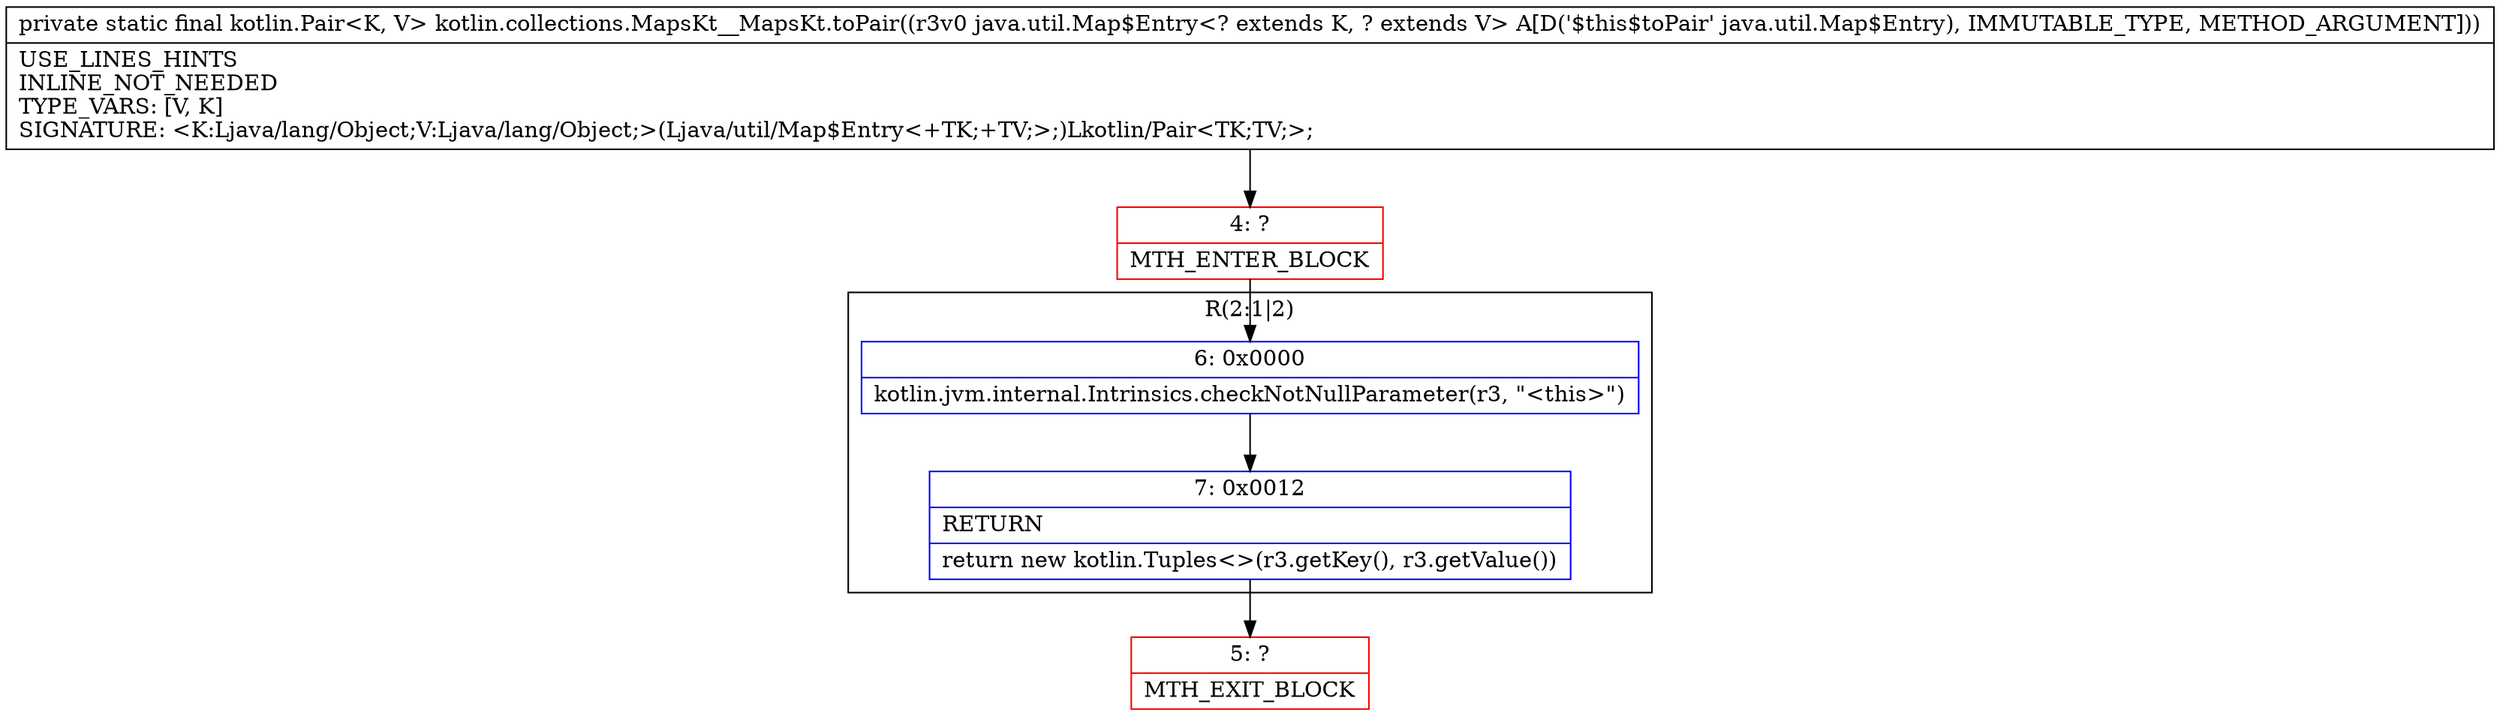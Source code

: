 digraph "CFG forkotlin.collections.MapsKt__MapsKt.toPair(Ljava\/util\/Map$Entry;)Lkotlin\/Pair;" {
subgraph cluster_Region_1220358631 {
label = "R(2:1|2)";
node [shape=record,color=blue];
Node_6 [shape=record,label="{6\:\ 0x0000|kotlin.jvm.internal.Intrinsics.checkNotNullParameter(r3, \"\<this\>\")\l}"];
Node_7 [shape=record,label="{7\:\ 0x0012|RETURN\l|return new kotlin.Tuples\<\>(r3.getKey(), r3.getValue())\l}"];
}
Node_4 [shape=record,color=red,label="{4\:\ ?|MTH_ENTER_BLOCK\l}"];
Node_5 [shape=record,color=red,label="{5\:\ ?|MTH_EXIT_BLOCK\l}"];
MethodNode[shape=record,label="{private static final kotlin.Pair\<K, V\> kotlin.collections.MapsKt__MapsKt.toPair((r3v0 java.util.Map$Entry\<? extends K, ? extends V\> A[D('$this$toPair' java.util.Map$Entry), IMMUTABLE_TYPE, METHOD_ARGUMENT]))  | USE_LINES_HINTS\lINLINE_NOT_NEEDED\lTYPE_VARS: [V, K]\lSIGNATURE: \<K:Ljava\/lang\/Object;V:Ljava\/lang\/Object;\>(Ljava\/util\/Map$Entry\<+TK;+TV;\>;)Lkotlin\/Pair\<TK;TV;\>;\l}"];
MethodNode -> Node_4;Node_6 -> Node_7;
Node_7 -> Node_5;
Node_4 -> Node_6;
}

